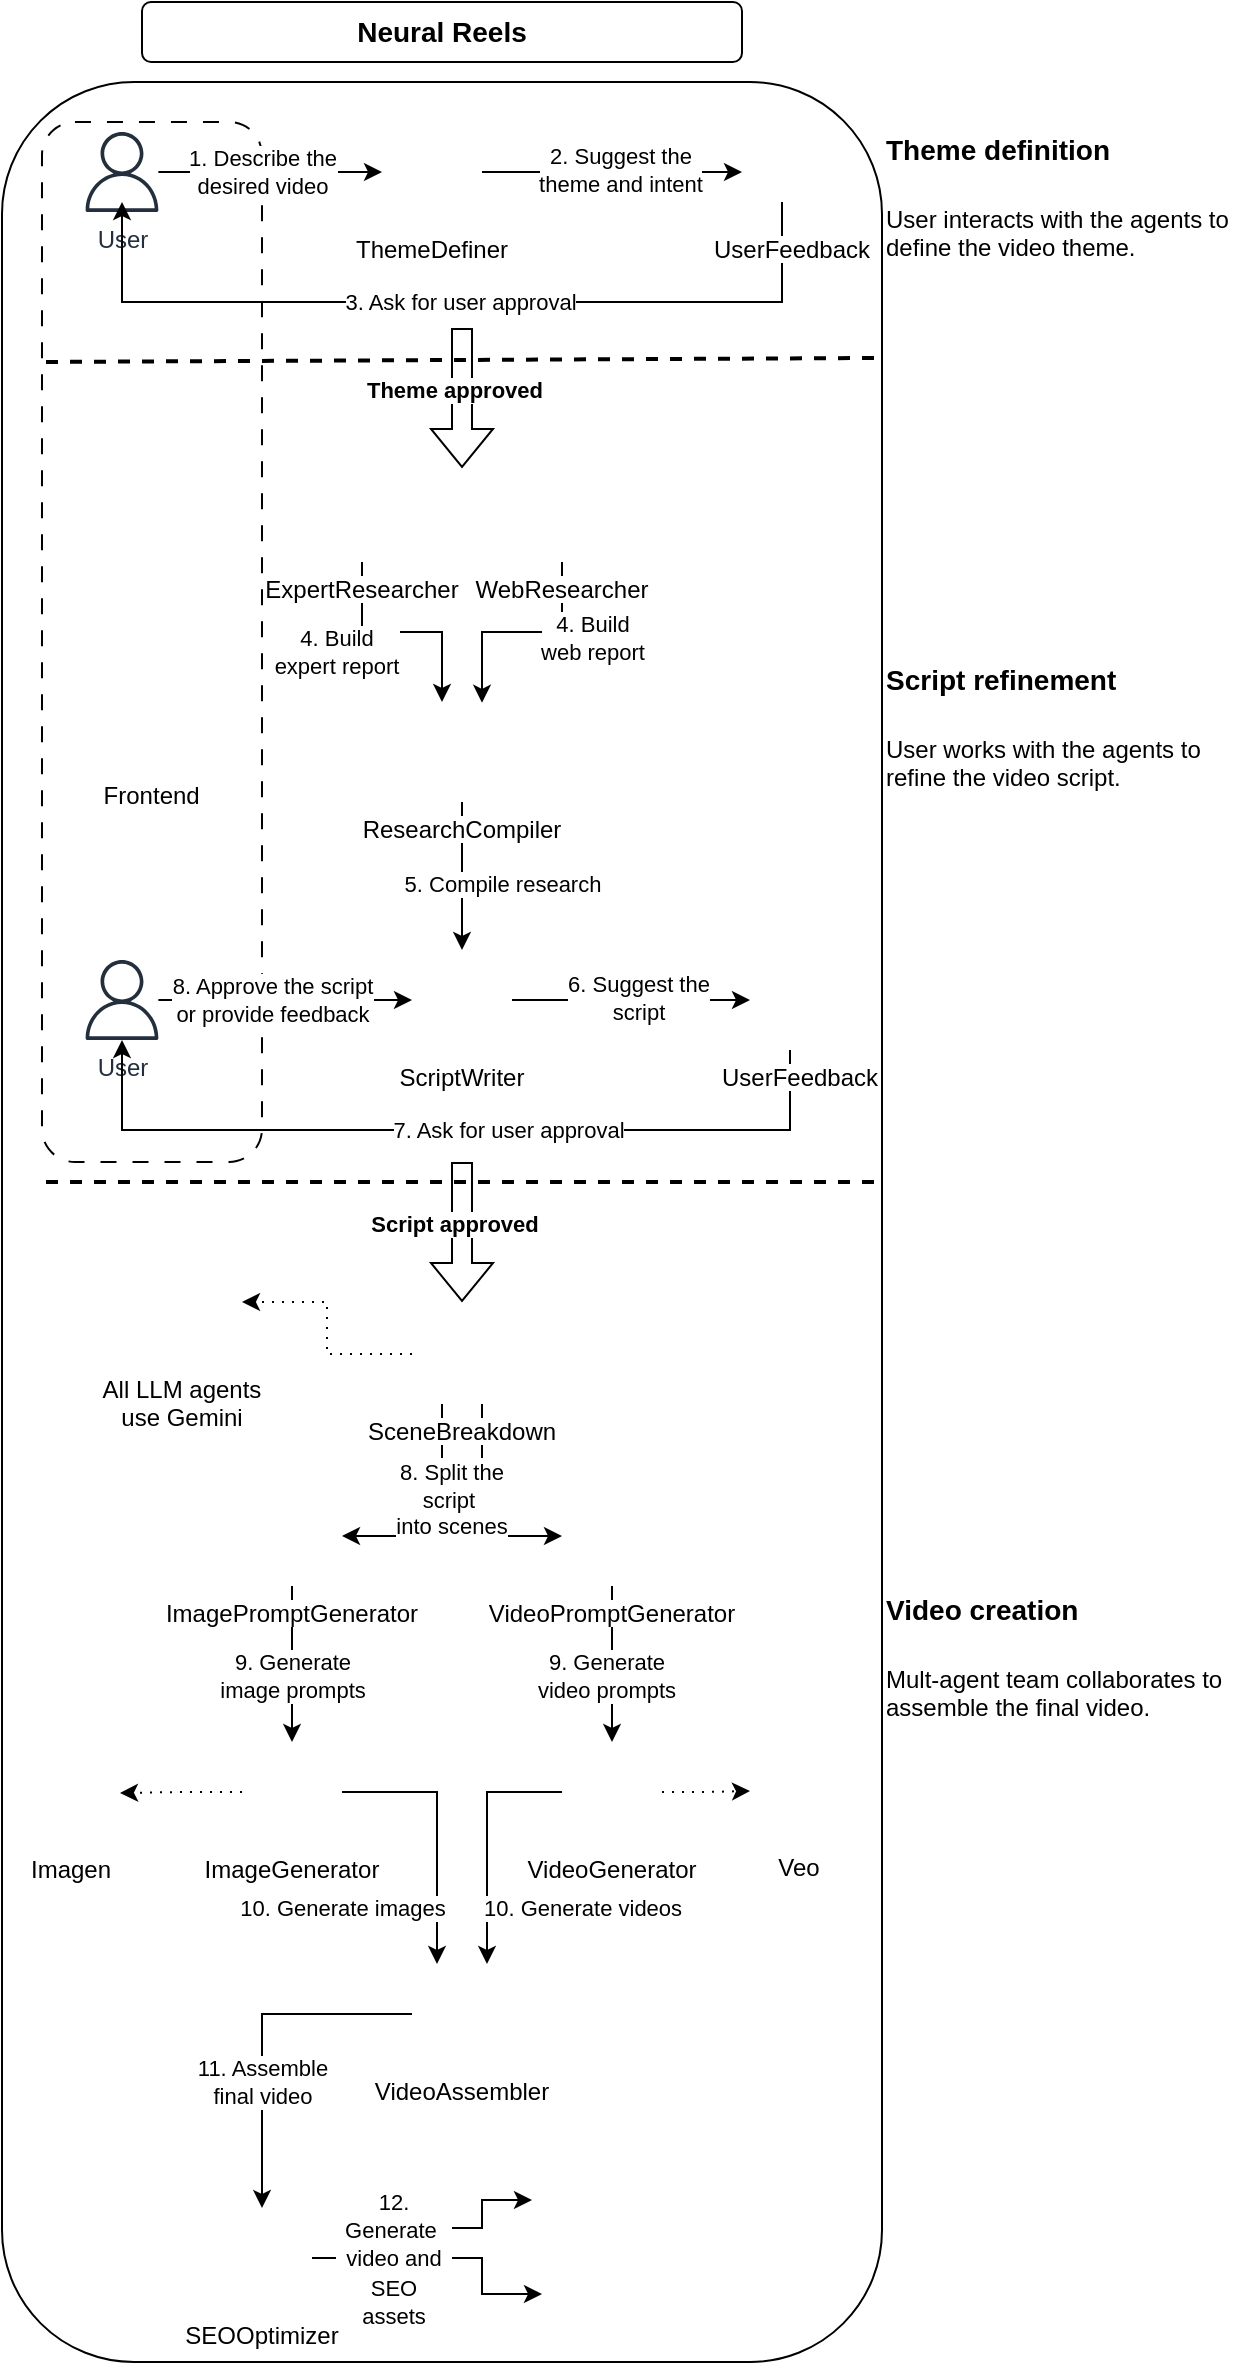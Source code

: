 <mxfile version="26.2.14">
  <diagram name="Page-1" id="uHVKRVzOjuZYH-UgRW6x">
    <mxGraphModel dx="1635" dy="1509" grid="0" gridSize="10" guides="1" tooltips="1" connect="1" arrows="1" fold="1" page="0" pageScale="1" pageWidth="850" pageHeight="1100" math="0" shadow="0">
      <root>
        <mxCell id="0" />
        <mxCell id="1" parent="0" />
        <mxCell id="6fm2Nr6pFytVAdn31GYa-104" value="" style="rounded=1;whiteSpace=wrap;html=1;" vertex="1" parent="1">
          <mxGeometry x="230" y="140" width="440" height="1140" as="geometry" />
        </mxCell>
        <mxCell id="6fm2Nr6pFytVAdn31GYa-105" value="" style="rounded=1;whiteSpace=wrap;html=1;dashed=1;dashPattern=8 8;" vertex="1" parent="1">
          <mxGeometry x="250" y="160" width="110" height="520" as="geometry" />
        </mxCell>
        <mxCell id="6fm2Nr6pFytVAdn31GYa-5" value="All LLM agents&#xa;use Gemini&#xa;" style="shape=image;verticalLabelPosition=bottom;labelBackgroundColor=default;verticalAlign=top;aspect=fixed;imageAspect=0;image=https://upload.wikimedia.org/wikipedia/commons/thumb/8/8f/Google-gemini-icon.svg/2048px-Google-gemini-icon.svg.png;" vertex="1" parent="1">
          <mxGeometry x="290" y="720" width="60" height="60" as="geometry" />
        </mxCell>
        <mxCell id="6fm2Nr6pFytVAdn31GYa-9" value="Frontend" style="shape=image;verticalLabelPosition=bottom;labelBackgroundColor=default;verticalAlign=top;aspect=fixed;imageAspect=0;image=https://upload.wikimedia.org/wikipedia/commons/thumb/7/77/Streamlit-logo-primary-colormark-darktext.png/1280px-Streamlit-logo-primary-colormark-darktext.png;" vertex="1" parent="1">
          <mxGeometry x="259.65" y="430" width="90.35" height="52.85" as="geometry" />
        </mxCell>
        <mxCell id="6fm2Nr6pFytVAdn31GYa-31" value="" style="edgeStyle=orthogonalEdgeStyle;rounded=0;orthogonalLoop=1;jettySize=auto;html=1;" edge="1" parent="1" source="6fm2Nr6pFytVAdn31GYa-16" target="6fm2Nr6pFytVAdn31GYa-30">
          <mxGeometry relative="1" as="geometry" />
        </mxCell>
        <mxCell id="6fm2Nr6pFytVAdn31GYa-36" value="2. Suggest the&lt;br&gt;theme and intent" style="edgeLabel;html=1;align=center;verticalAlign=middle;resizable=0;points=[];" vertex="1" connectable="0" parent="6fm2Nr6pFytVAdn31GYa-31">
          <mxGeometry x="0.05" y="1" relative="1" as="geometry">
            <mxPoint as="offset" />
          </mxGeometry>
        </mxCell>
        <mxCell id="6fm2Nr6pFytVAdn31GYa-16" value="ThemeDefiner" style="shape=image;verticalLabelPosition=bottom;labelBackgroundColor=default;verticalAlign=top;aspect=fixed;imageAspect=0;image=https://google.github.io/adk-docs/assets/agent-development-kit.png;" vertex="1" parent="1">
          <mxGeometry x="420" y="160" width="50" height="50" as="geometry" />
        </mxCell>
        <mxCell id="6fm2Nr6pFytVAdn31GYa-17" value="" style="endArrow=none;dashed=1;html=1;rounded=0;strokeWidth=2;" edge="1" parent="1">
          <mxGeometry width="50" height="50" relative="1" as="geometry">
            <mxPoint x="666" y="278" as="sourcePoint" />
            <mxPoint x="246" y="280" as="targetPoint" />
          </mxGeometry>
        </mxCell>
        <mxCell id="6fm2Nr6pFytVAdn31GYa-18" value="&lt;b&gt;&lt;font style=&quot;font-size: 14px;&quot;&gt;Neural Reels&lt;/font&gt;&lt;/b&gt;" style="rounded=1;whiteSpace=wrap;html=1;" vertex="1" parent="1">
          <mxGeometry x="300" y="100" width="300" height="30" as="geometry" />
        </mxCell>
        <mxCell id="6fm2Nr6pFytVAdn31GYa-27" value="" style="endArrow=none;dashed=1;html=1;rounded=0;strokeWidth=2;" edge="1" parent="1">
          <mxGeometry width="50" height="50" relative="1" as="geometry">
            <mxPoint x="666" y="690" as="sourcePoint" />
            <mxPoint x="246" y="690" as="targetPoint" />
          </mxGeometry>
        </mxCell>
        <mxCell id="6fm2Nr6pFytVAdn31GYa-29" style="edgeStyle=orthogonalEdgeStyle;rounded=0;orthogonalLoop=1;jettySize=auto;html=1;" edge="1" parent="1" source="6fm2Nr6pFytVAdn31GYa-28" target="6fm2Nr6pFytVAdn31GYa-16">
          <mxGeometry relative="1" as="geometry" />
        </mxCell>
        <mxCell id="6fm2Nr6pFytVAdn31GYa-35" value="1. Describe the&lt;br&gt;desired video" style="edgeLabel;html=1;align=center;verticalAlign=middle;resizable=0;points=[];" vertex="1" connectable="0" parent="6fm2Nr6pFytVAdn31GYa-29">
          <mxGeometry x="-0.336" y="1" relative="1" as="geometry">
            <mxPoint x="15" y="1" as="offset" />
          </mxGeometry>
        </mxCell>
        <mxCell id="6fm2Nr6pFytVAdn31GYa-28" value="&lt;span&gt;User&lt;/span&gt;" style="sketch=0;outlineConnect=0;fontColor=#232F3E;gradientColor=none;fillColor=#232F3D;strokeColor=none;dashed=0;verticalLabelPosition=bottom;verticalAlign=top;align=center;html=1;fontSize=12;fontStyle=0;aspect=fixed;pointerEvents=1;shape=mxgraph.aws4.user;" vertex="1" parent="1">
          <mxGeometry x="270" y="165" width="40" height="40" as="geometry" />
        </mxCell>
        <mxCell id="6fm2Nr6pFytVAdn31GYa-37" style="edgeStyle=orthogonalEdgeStyle;rounded=0;orthogonalLoop=1;jettySize=auto;html=1;" edge="1" parent="1">
          <mxGeometry relative="1" as="geometry">
            <mxPoint x="620" y="200" as="sourcePoint" />
            <mxPoint x="290" y="200" as="targetPoint" />
            <Array as="points">
              <mxPoint x="619.96" y="250" />
              <mxPoint x="289.96" y="250" />
            </Array>
          </mxGeometry>
        </mxCell>
        <mxCell id="6fm2Nr6pFytVAdn31GYa-38" value="3. Ask for user approval" style="edgeLabel;html=1;align=center;verticalAlign=middle;resizable=0;points=[];" vertex="1" connectable="0" parent="6fm2Nr6pFytVAdn31GYa-37">
          <mxGeometry x="-0.158" relative="1" as="geometry">
            <mxPoint x="-30" as="offset" />
          </mxGeometry>
        </mxCell>
        <mxCell id="6fm2Nr6pFytVAdn31GYa-30" value="UserFeedback" style="shape=image;verticalLabelPosition=bottom;labelBackgroundColor=default;verticalAlign=top;aspect=fixed;imageAspect=0;image=https://google.github.io/adk-docs/assets/agent-development-kit.png;" vertex="1" parent="1">
          <mxGeometry x="600" y="160" width="50" height="50" as="geometry" />
        </mxCell>
        <mxCell id="6fm2Nr6pFytVAdn31GYa-32" value="&lt;h1 style=&quot;margin-top: 0px;&quot;&gt;&lt;font style=&quot;font-size: 14px;&quot;&gt;Theme definition&lt;/font&gt;&lt;/h1&gt;&lt;p&gt;User interacts with the agents to define the video theme.&lt;/p&gt;" style="text;html=1;whiteSpace=wrap;overflow=hidden;rounded=0;" vertex="1" parent="1">
          <mxGeometry x="670" y="150" width="180" height="120" as="geometry" />
        </mxCell>
        <mxCell id="6fm2Nr6pFytVAdn31GYa-33" value="&lt;h1 style=&quot;margin-top: 0px;&quot;&gt;&lt;font style=&quot;font-size: 14px;&quot;&gt;Script refinement&lt;/font&gt;&lt;/h1&gt;&lt;p&gt;User works with the agents to refine the video script.&lt;/p&gt;" style="text;html=1;whiteSpace=wrap;overflow=hidden;rounded=0;" vertex="1" parent="1">
          <mxGeometry x="670" y="415" width="180" height="120" as="geometry" />
        </mxCell>
        <mxCell id="6fm2Nr6pFytVAdn31GYa-34" value="&lt;h1 style=&quot;margin-top: 0px;&quot;&gt;&lt;font style=&quot;font-size: 14px;&quot;&gt;Video creation&lt;/font&gt;&lt;/h1&gt;&lt;p&gt;Mult-agent team collaborates to assemble the final video.&lt;/p&gt;" style="text;html=1;whiteSpace=wrap;overflow=hidden;rounded=0;" vertex="1" parent="1">
          <mxGeometry x="670" y="880" width="180" height="120" as="geometry" />
        </mxCell>
        <mxCell id="6fm2Nr6pFytVAdn31GYa-40" value="" style="shape=flexArrow;endArrow=classic;html=1;rounded=0;" edge="1" parent="1">
          <mxGeometry width="50" height="50" relative="1" as="geometry">
            <mxPoint x="460" y="263" as="sourcePoint" />
            <mxPoint x="460" y="333" as="targetPoint" />
          </mxGeometry>
        </mxCell>
        <mxCell id="6fm2Nr6pFytVAdn31GYa-41" value="&lt;b&gt;Theme approved&lt;/b&gt;" style="edgeLabel;html=1;align=center;verticalAlign=middle;resizable=0;points=[];" vertex="1" connectable="0" parent="6fm2Nr6pFytVAdn31GYa-40">
          <mxGeometry x="0.133" y="-4" relative="1" as="geometry">
            <mxPoint y="-9" as="offset" />
          </mxGeometry>
        </mxCell>
        <mxCell id="6fm2Nr6pFytVAdn31GYa-42" value="" style="edgeStyle=orthogonalEdgeStyle;rounded=0;orthogonalLoop=1;jettySize=auto;html=1;" edge="1" parent="1" source="6fm2Nr6pFytVAdn31GYa-44" target="6fm2Nr6pFytVAdn31GYa-50">
          <mxGeometry relative="1" as="geometry" />
        </mxCell>
        <mxCell id="6fm2Nr6pFytVAdn31GYa-43" value="6. Suggest the&lt;br&gt;script" style="edgeLabel;html=1;align=center;verticalAlign=middle;resizable=0;points=[];" vertex="1" connectable="0" parent="6fm2Nr6pFytVAdn31GYa-42">
          <mxGeometry x="0.05" y="1" relative="1" as="geometry">
            <mxPoint as="offset" />
          </mxGeometry>
        </mxCell>
        <mxCell id="6fm2Nr6pFytVAdn31GYa-44" value="ScriptWriter" style="shape=image;verticalLabelPosition=bottom;labelBackgroundColor=default;verticalAlign=top;aspect=fixed;imageAspect=0;image=https://google.github.io/adk-docs/assets/agent-development-kit.png;" vertex="1" parent="1">
          <mxGeometry x="435" y="574" width="50" height="50" as="geometry" />
        </mxCell>
        <mxCell id="6fm2Nr6pFytVAdn31GYa-45" style="edgeStyle=orthogonalEdgeStyle;rounded=0;orthogonalLoop=1;jettySize=auto;html=1;" edge="1" parent="1" source="6fm2Nr6pFytVAdn31GYa-47" target="6fm2Nr6pFytVAdn31GYa-44">
          <mxGeometry relative="1" as="geometry" />
        </mxCell>
        <mxCell id="6fm2Nr6pFytVAdn31GYa-46" value="8. Approve the script&lt;br&gt;or provide feedback" style="edgeLabel;html=1;align=center;verticalAlign=middle;resizable=0;points=[];" vertex="1" connectable="0" parent="6fm2Nr6pFytVAdn31GYa-45">
          <mxGeometry x="-0.336" y="1" relative="1" as="geometry">
            <mxPoint x="15" y="1" as="offset" />
          </mxGeometry>
        </mxCell>
        <mxCell id="6fm2Nr6pFytVAdn31GYa-47" value="User" style="sketch=0;outlineConnect=0;fontColor=#232F3E;gradientColor=none;fillColor=#232F3D;strokeColor=none;dashed=0;verticalLabelPosition=bottom;verticalAlign=top;align=center;html=1;fontSize=12;fontStyle=0;aspect=fixed;pointerEvents=1;shape=mxgraph.aws4.user;flipV=0;flipH=1;spacingBottom=0;" vertex="1" parent="1">
          <mxGeometry x="270" y="579" width="40" height="40" as="geometry" />
        </mxCell>
        <mxCell id="6fm2Nr6pFytVAdn31GYa-48" style="edgeStyle=orthogonalEdgeStyle;rounded=0;orthogonalLoop=1;jettySize=auto;html=1;" edge="1" parent="1" source="6fm2Nr6pFytVAdn31GYa-50" target="6fm2Nr6pFytVAdn31GYa-47">
          <mxGeometry relative="1" as="geometry">
            <Array as="points">
              <mxPoint x="624" y="664" />
              <mxPoint x="290" y="664" />
            </Array>
          </mxGeometry>
        </mxCell>
        <mxCell id="6fm2Nr6pFytVAdn31GYa-49" value="7. Ask for user approval" style="edgeLabel;html=1;align=center;verticalAlign=middle;resizable=0;points=[];" vertex="1" connectable="0" parent="6fm2Nr6pFytVAdn31GYa-48">
          <mxGeometry x="-0.158" relative="1" as="geometry">
            <mxPoint x="-5" as="offset" />
          </mxGeometry>
        </mxCell>
        <mxCell id="6fm2Nr6pFytVAdn31GYa-50" value="UserFeedback" style="shape=image;verticalLabelPosition=bottom;labelBackgroundColor=default;verticalAlign=top;aspect=fixed;imageAspect=0;image=https://google.github.io/adk-docs/assets/agent-development-kit.png;" vertex="1" parent="1">
          <mxGeometry x="604" y="574" width="50" height="50" as="geometry" />
        </mxCell>
        <mxCell id="6fm2Nr6pFytVAdn31GYa-55" style="edgeStyle=orthogonalEdgeStyle;rounded=0;orthogonalLoop=1;jettySize=auto;html=1;" edge="1" parent="1" source="6fm2Nr6pFytVAdn31GYa-51" target="6fm2Nr6pFytVAdn31GYa-53">
          <mxGeometry relative="1" as="geometry">
            <Array as="points">
              <mxPoint x="410" y="415" />
              <mxPoint x="450" y="415" />
            </Array>
          </mxGeometry>
        </mxCell>
        <mxCell id="6fm2Nr6pFytVAdn31GYa-57" value="4. Build&lt;br&gt;expert report" style="edgeLabel;html=1;align=center;verticalAlign=middle;resizable=0;points=[];" vertex="1" connectable="0" parent="6fm2Nr6pFytVAdn31GYa-55">
          <mxGeometry x="-0.333" relative="1" as="geometry">
            <mxPoint x="-15" y="10" as="offset" />
          </mxGeometry>
        </mxCell>
        <mxCell id="6fm2Nr6pFytVAdn31GYa-51" value="ExpertResearcher" style="shape=image;verticalLabelPosition=bottom;labelBackgroundColor=default;verticalAlign=top;aspect=fixed;imageAspect=0;image=https://google.github.io/adk-docs/assets/agent-development-kit.png;" vertex="1" parent="1">
          <mxGeometry x="385" y="330" width="50" height="50" as="geometry" />
        </mxCell>
        <mxCell id="6fm2Nr6pFytVAdn31GYa-56" style="edgeStyle=orthogonalEdgeStyle;rounded=0;orthogonalLoop=1;jettySize=auto;html=1;entryX=0.708;entryY=0.008;entryDx=0;entryDy=0;entryPerimeter=0;" edge="1" parent="1" source="6fm2Nr6pFytVAdn31GYa-52" target="6fm2Nr6pFytVAdn31GYa-53">
          <mxGeometry relative="1" as="geometry">
            <Array as="points">
              <mxPoint x="510" y="415" />
              <mxPoint x="470" y="415" />
              <mxPoint x="470" y="450" />
            </Array>
          </mxGeometry>
        </mxCell>
        <mxCell id="6fm2Nr6pFytVAdn31GYa-58" value="4. Build&lt;br&gt;web report" style="edgeLabel;html=1;align=center;verticalAlign=middle;resizable=0;points=[];" vertex="1" connectable="0" parent="6fm2Nr6pFytVAdn31GYa-56">
          <mxGeometry x="-0.417" y="5" relative="1" as="geometry">
            <mxPoint x="10" y="5" as="offset" />
          </mxGeometry>
        </mxCell>
        <mxCell id="6fm2Nr6pFytVAdn31GYa-52" value="WebResearcher" style="shape=image;verticalLabelPosition=bottom;labelBackgroundColor=default;verticalAlign=top;aspect=fixed;imageAspect=0;image=https://google.github.io/adk-docs/assets/agent-development-kit.png;" vertex="1" parent="1">
          <mxGeometry x="485" y="330" width="50" height="50" as="geometry" />
        </mxCell>
        <mxCell id="6fm2Nr6pFytVAdn31GYa-59" style="edgeStyle=orthogonalEdgeStyle;rounded=0;orthogonalLoop=1;jettySize=auto;html=1;entryX=0.5;entryY=0;entryDx=0;entryDy=0;" edge="1" parent="1" source="6fm2Nr6pFytVAdn31GYa-53" target="6fm2Nr6pFytVAdn31GYa-44">
          <mxGeometry relative="1" as="geometry" />
        </mxCell>
        <mxCell id="6fm2Nr6pFytVAdn31GYa-60" value="5. Compile research" style="edgeLabel;html=1;align=center;verticalAlign=middle;resizable=0;points=[];" vertex="1" connectable="0" parent="6fm2Nr6pFytVAdn31GYa-59">
          <mxGeometry x="0.113" y="-1" relative="1" as="geometry">
            <mxPoint x="21" as="offset" />
          </mxGeometry>
        </mxCell>
        <mxCell id="6fm2Nr6pFytVAdn31GYa-53" value="ResearchCompiler" style="shape=image;verticalLabelPosition=bottom;labelBackgroundColor=default;verticalAlign=top;aspect=fixed;imageAspect=0;image=https://google.github.io/adk-docs/assets/agent-development-kit.png;" vertex="1" parent="1">
          <mxGeometry x="435" y="450" width="50" height="50" as="geometry" />
        </mxCell>
        <mxCell id="6fm2Nr6pFytVAdn31GYa-61" value="" style="shape=flexArrow;endArrow=classic;html=1;rounded=0;" edge="1" parent="1">
          <mxGeometry width="50" height="50" relative="1" as="geometry">
            <mxPoint x="460" y="680" as="sourcePoint" />
            <mxPoint x="460" y="750" as="targetPoint" />
          </mxGeometry>
        </mxCell>
        <mxCell id="6fm2Nr6pFytVAdn31GYa-62" value="&lt;b&gt;Script approved&lt;/b&gt;" style="edgeLabel;html=1;align=center;verticalAlign=middle;resizable=0;points=[];" vertex="1" connectable="0" parent="6fm2Nr6pFytVAdn31GYa-61">
          <mxGeometry x="0.133" y="-4" relative="1" as="geometry">
            <mxPoint y="-9" as="offset" />
          </mxGeometry>
        </mxCell>
        <mxCell id="6fm2Nr6pFytVAdn31GYa-65" value="" style="edgeStyle=orthogonalEdgeStyle;rounded=0;orthogonalLoop=1;jettySize=auto;html=1;" edge="1" parent="1" source="6fm2Nr6pFytVAdn31GYa-63" target="6fm2Nr6pFytVAdn31GYa-64">
          <mxGeometry relative="1" as="geometry">
            <Array as="points">
              <mxPoint x="450" y="867" />
            </Array>
          </mxGeometry>
        </mxCell>
        <mxCell id="6fm2Nr6pFytVAdn31GYa-84" style="edgeStyle=orthogonalEdgeStyle;rounded=0;orthogonalLoop=1;jettySize=auto;html=1;entryX=0;entryY=0.5;entryDx=0;entryDy=0;" edge="1" parent="1" source="6fm2Nr6pFytVAdn31GYa-63" target="6fm2Nr6pFytVAdn31GYa-66">
          <mxGeometry relative="1" as="geometry">
            <Array as="points">
              <mxPoint x="470" y="867" />
            </Array>
          </mxGeometry>
        </mxCell>
        <mxCell id="6fm2Nr6pFytVAdn31GYa-103" style="edgeStyle=orthogonalEdgeStyle;rounded=0;orthogonalLoop=1;jettySize=auto;html=1;entryX=1;entryY=0.5;entryDx=0;entryDy=0;dashed=1;dashPattern=1 4;" edge="1" parent="1" source="6fm2Nr6pFytVAdn31GYa-63" target="6fm2Nr6pFytVAdn31GYa-5">
          <mxGeometry relative="1" as="geometry" />
        </mxCell>
        <mxCell id="6fm2Nr6pFytVAdn31GYa-63" value="SceneBreakdown" style="shape=image;verticalLabelPosition=bottom;labelBackgroundColor=default;verticalAlign=top;aspect=fixed;imageAspect=0;image=https://google.github.io/adk-docs/assets/agent-development-kit.png;" vertex="1" parent="1">
          <mxGeometry x="435" y="751" width="50" height="50" as="geometry" />
        </mxCell>
        <mxCell id="6fm2Nr6pFytVAdn31GYa-70" value="" style="edgeStyle=orthogonalEdgeStyle;rounded=0;orthogonalLoop=1;jettySize=auto;html=1;" edge="1" parent="1" source="6fm2Nr6pFytVAdn31GYa-64" target="6fm2Nr6pFytVAdn31GYa-69">
          <mxGeometry relative="1" as="geometry" />
        </mxCell>
        <mxCell id="6fm2Nr6pFytVAdn31GYa-85" value="9. Generate&lt;div&gt;image prompts&lt;/div&gt;" style="edgeLabel;html=1;align=center;verticalAlign=middle;resizable=0;points=[];" vertex="1" connectable="0" parent="6fm2Nr6pFytVAdn31GYa-70">
          <mxGeometry x="0.144" relative="1" as="geometry">
            <mxPoint as="offset" />
          </mxGeometry>
        </mxCell>
        <mxCell id="6fm2Nr6pFytVAdn31GYa-64" value="ImagePromptGenerator" style="shape=image;verticalLabelPosition=bottom;labelBackgroundColor=default;verticalAlign=top;aspect=fixed;imageAspect=0;image=https://google.github.io/adk-docs/assets/agent-development-kit.png;" vertex="1" parent="1">
          <mxGeometry x="350" y="842" width="50" height="50" as="geometry" />
        </mxCell>
        <mxCell id="6fm2Nr6pFytVAdn31GYa-72" value="" style="edgeStyle=orthogonalEdgeStyle;rounded=0;orthogonalLoop=1;jettySize=auto;html=1;" edge="1" parent="1" source="6fm2Nr6pFytVAdn31GYa-66" target="6fm2Nr6pFytVAdn31GYa-71">
          <mxGeometry relative="1" as="geometry" />
        </mxCell>
        <mxCell id="6fm2Nr6pFytVAdn31GYa-86" value="9. Generate&lt;div&gt;video prompts&lt;/div&gt;" style="edgeLabel;html=1;align=center;verticalAlign=middle;resizable=0;points=[];" vertex="1" connectable="0" parent="6fm2Nr6pFytVAdn31GYa-72">
          <mxGeometry x="0.144" y="-3" relative="1" as="geometry">
            <mxPoint as="offset" />
          </mxGeometry>
        </mxCell>
        <mxCell id="6fm2Nr6pFytVAdn31GYa-66" value="VideoPromptGenerator" style="shape=image;verticalLabelPosition=bottom;labelBackgroundColor=default;verticalAlign=top;aspect=fixed;imageAspect=0;image=https://google.github.io/adk-docs/assets/agent-development-kit.png;" vertex="1" parent="1">
          <mxGeometry x="510" y="842" width="50" height="50" as="geometry" />
        </mxCell>
        <mxCell id="6fm2Nr6pFytVAdn31GYa-76" style="edgeStyle=orthogonalEdgeStyle;rounded=0;orthogonalLoop=1;jettySize=auto;html=1;entryX=0.25;entryY=0;entryDx=0;entryDy=0;" edge="1" parent="1" source="6fm2Nr6pFytVAdn31GYa-69" target="6fm2Nr6pFytVAdn31GYa-73">
          <mxGeometry relative="1" as="geometry" />
        </mxCell>
        <mxCell id="6fm2Nr6pFytVAdn31GYa-87" value="10. Generate&amp;nbsp;&lt;span style=&quot;background-color: light-dark(#ffffff, var(--ge-dark-color, #121212)); color: light-dark(rgb(0, 0, 0), rgb(255, 255, 255));&quot;&gt;images&lt;/span&gt;" style="edgeLabel;html=1;align=center;verticalAlign=middle;resizable=0;points=[];" vertex="1" connectable="0" parent="6fm2Nr6pFytVAdn31GYa-76">
          <mxGeometry x="-0.523" relative="1" as="geometry">
            <mxPoint x="-32" y="58" as="offset" />
          </mxGeometry>
        </mxCell>
        <mxCell id="6fm2Nr6pFytVAdn31GYa-99" style="edgeStyle=orthogonalEdgeStyle;rounded=0;orthogonalLoop=1;jettySize=auto;html=1;entryX=1;entryY=0.5;entryDx=0;entryDy=0;dashed=1;dashPattern=1 4;" edge="1" parent="1" source="6fm2Nr6pFytVAdn31GYa-69" target="6fm2Nr6pFytVAdn31GYa-97">
          <mxGeometry relative="1" as="geometry" />
        </mxCell>
        <mxCell id="6fm2Nr6pFytVAdn31GYa-69" value="ImageGenerator" style="shape=image;verticalLabelPosition=bottom;labelBackgroundColor=default;verticalAlign=top;aspect=fixed;imageAspect=0;image=https://google.github.io/adk-docs/assets/agent-development-kit.png;" vertex="1" parent="1">
          <mxGeometry x="350" y="970" width="50" height="50" as="geometry" />
        </mxCell>
        <mxCell id="6fm2Nr6pFytVAdn31GYa-77" style="edgeStyle=orthogonalEdgeStyle;rounded=0;orthogonalLoop=1;jettySize=auto;html=1;entryX=0.75;entryY=0;entryDx=0;entryDy=0;" edge="1" parent="1" source="6fm2Nr6pFytVAdn31GYa-71" target="6fm2Nr6pFytVAdn31GYa-73">
          <mxGeometry relative="1" as="geometry" />
        </mxCell>
        <mxCell id="6fm2Nr6pFytVAdn31GYa-88" value="10. Generate&amp;nbsp;&lt;span style=&quot;background-color: light-dark(#ffffff, var(--ge-dark-color, #121212)); color: light-dark(rgb(0, 0, 0), rgb(255, 255, 255));&quot;&gt;videos&lt;/span&gt;" style="edgeLabel;html=1;align=center;verticalAlign=middle;resizable=0;points=[];" vertex="1" connectable="0" parent="6fm2Nr6pFytVAdn31GYa-77">
          <mxGeometry x="0.086" relative="1" as="geometry">
            <mxPoint x="47" y="28" as="offset" />
          </mxGeometry>
        </mxCell>
        <mxCell id="6fm2Nr6pFytVAdn31GYa-101" style="edgeStyle=orthogonalEdgeStyle;rounded=0;orthogonalLoop=1;jettySize=auto;html=1;dashed=1;dashPattern=1 4;" edge="1" parent="1" source="6fm2Nr6pFytVAdn31GYa-71" target="6fm2Nr6pFytVAdn31GYa-100">
          <mxGeometry relative="1" as="geometry" />
        </mxCell>
        <mxCell id="6fm2Nr6pFytVAdn31GYa-71" value="VideoGenerator" style="shape=image;verticalLabelPosition=bottom;labelBackgroundColor=default;verticalAlign=top;aspect=fixed;imageAspect=0;image=https://google.github.io/adk-docs/assets/agent-development-kit.png;" vertex="1" parent="1">
          <mxGeometry x="510" y="970" width="50" height="50" as="geometry" />
        </mxCell>
        <mxCell id="6fm2Nr6pFytVAdn31GYa-79" value="" style="edgeStyle=orthogonalEdgeStyle;rounded=0;orthogonalLoop=1;jettySize=auto;html=1;" edge="1" parent="1" source="6fm2Nr6pFytVAdn31GYa-73" target="6fm2Nr6pFytVAdn31GYa-78">
          <mxGeometry relative="1" as="geometry" />
        </mxCell>
        <mxCell id="6fm2Nr6pFytVAdn31GYa-89" value="11. Assemble&lt;div&gt;final video&lt;/div&gt;" style="edgeLabel;html=1;align=center;verticalAlign=middle;resizable=0;points=[];" vertex="1" connectable="0" parent="6fm2Nr6pFytVAdn31GYa-79">
          <mxGeometry x="0.04" y="1" relative="1" as="geometry">
            <mxPoint x="-1" y="19" as="offset" />
          </mxGeometry>
        </mxCell>
        <mxCell id="6fm2Nr6pFytVAdn31GYa-73" value="VideoAssembler" style="shape=image;verticalLabelPosition=bottom;labelBackgroundColor=default;verticalAlign=top;aspect=fixed;imageAspect=0;image=https://google.github.io/adk-docs/assets/agent-development-kit.png;" vertex="1" parent="1">
          <mxGeometry x="435" y="1081" width="50" height="50" as="geometry" />
        </mxCell>
        <mxCell id="6fm2Nr6pFytVAdn31GYa-92" style="edgeStyle=orthogonalEdgeStyle;rounded=0;orthogonalLoop=1;jettySize=auto;html=1;entryX=0;entryY=0.5;entryDx=0;entryDy=0;" edge="1" parent="1" target="6fm2Nr6pFytVAdn31GYa-90">
          <mxGeometry relative="1" as="geometry">
            <mxPoint x="454.04" y="1213" as="sourcePoint" />
            <Array as="points">
              <mxPoint x="470" y="1213" />
              <mxPoint x="470" y="1199" />
            </Array>
          </mxGeometry>
        </mxCell>
        <mxCell id="6fm2Nr6pFytVAdn31GYa-93" style="edgeStyle=orthogonalEdgeStyle;rounded=0;orthogonalLoop=1;jettySize=auto;html=1;entryX=0;entryY=0.5;entryDx=0;entryDy=0;" edge="1" parent="1" source="6fm2Nr6pFytVAdn31GYa-78" target="6fm2Nr6pFytVAdn31GYa-91">
          <mxGeometry relative="1" as="geometry">
            <Array as="points">
              <mxPoint x="470" y="1228" />
              <mxPoint x="470" y="1246" />
            </Array>
          </mxGeometry>
        </mxCell>
        <mxCell id="6fm2Nr6pFytVAdn31GYa-78" value="SEOOptimizer" style="shape=image;verticalLabelPosition=bottom;labelBackgroundColor=default;verticalAlign=top;aspect=fixed;imageAspect=0;image=https://google.github.io/adk-docs/assets/agent-development-kit.png;" vertex="1" parent="1">
          <mxGeometry x="335" y="1203" width="50" height="50" as="geometry" />
        </mxCell>
        <mxCell id="6fm2Nr6pFytVAdn31GYa-81" value="&lt;span style=&quot;font-size: 11px; text-wrap-mode: nowrap;&quot;&gt;8. Split the&lt;br&gt;script&amp;nbsp;&lt;/span&gt;&lt;div style=&quot;font-size: 11px; text-wrap-mode: nowrap;&quot;&gt;into scenes&lt;/div&gt;" style="text;html=1;align=center;verticalAlign=middle;whiteSpace=wrap;rounded=0;labelBackgroundColor=default;" vertex="1" parent="1">
          <mxGeometry x="425" y="833" width="60" height="30" as="geometry" />
        </mxCell>
        <mxCell id="6fm2Nr6pFytVAdn31GYa-90" value="" style="shape=image;verticalLabelPosition=bottom;labelBackgroundColor=default;verticalAlign=top;aspect=fixed;imageAspect=0;image=https://www.iconpacks.net/icons/1/free-video-icon-836-thumb.png;" vertex="1" parent="1">
          <mxGeometry x="495" y="1173" width="52" height="52" as="geometry" />
        </mxCell>
        <mxCell id="6fm2Nr6pFytVAdn31GYa-91" value="" style="shape=image;html=1;verticalAlign=top;verticalLabelPosition=bottom;labelBackgroundColor=#ffffff;imageAspect=0;aspect=fixed;image=https://cdn2.iconfinder.com/data/icons/essential-web-5/50/script-programming-coding-add-on-128.png" vertex="1" parent="1">
          <mxGeometry x="500" y="1225" width="42" height="42" as="geometry" />
        </mxCell>
        <mxCell id="6fm2Nr6pFytVAdn31GYa-96" value="" style="edgeStyle=orthogonalEdgeStyle;rounded=0;orthogonalLoop=1;jettySize=auto;html=1;entryX=0;entryY=0.5;entryDx=0;entryDy=0;" edge="1" parent="1" source="6fm2Nr6pFytVAdn31GYa-78" target="6fm2Nr6pFytVAdn31GYa-95">
          <mxGeometry relative="1" as="geometry">
            <mxPoint x="385" y="1228" as="sourcePoint" />
            <mxPoint x="450" y="1199" as="targetPoint" />
            <Array as="points">
              <mxPoint x="420" y="1228" />
            </Array>
          </mxGeometry>
        </mxCell>
        <mxCell id="6fm2Nr6pFytVAdn31GYa-95" value="&lt;span style=&quot;font-size: 11px; text-wrap-mode: nowrap;&quot;&gt;12. Generate&amp;nbsp;&lt;/span&gt;&lt;div&gt;&lt;span style=&quot;font-size: 11px; text-wrap-mode: nowrap;&quot;&gt;video and&lt;/span&gt;&lt;/div&gt;&lt;div&gt;&lt;span style=&quot;font-size: 11px; text-wrap-mode: nowrap;&quot;&gt;SEO assets&lt;/span&gt;&lt;/div&gt;" style="text;html=1;align=center;verticalAlign=middle;whiteSpace=wrap;rounded=0;labelBackgroundColor=default;" vertex="1" parent="1">
          <mxGeometry x="396" y="1213" width="60" height="30" as="geometry" />
        </mxCell>
        <mxCell id="6fm2Nr6pFytVAdn31GYa-97" value="Imagen" style="shape=image;verticalLabelPosition=bottom;labelBackgroundColor=default;verticalAlign=top;aspect=fixed;imageAspect=0;image=https://analisemacro.com.br/wp-content/uploads/2024/06/ai-studio-icon.png;" vertex="1" parent="1">
          <mxGeometry x="240" y="971" width="49" height="49" as="geometry" />
        </mxCell>
        <mxCell id="6fm2Nr6pFytVAdn31GYa-100" value="Veo" style="shape=image;verticalLabelPosition=bottom;labelBackgroundColor=default;verticalAlign=top;aspect=fixed;imageAspect=0;image=https://analisemacro.com.br/wp-content/uploads/2024/06/ai-studio-icon.png;dashed=1;dashPattern=1 4;" vertex="1" parent="1">
          <mxGeometry x="604" y="970" width="49" height="49" as="geometry" />
        </mxCell>
      </root>
    </mxGraphModel>
  </diagram>
</mxfile>
